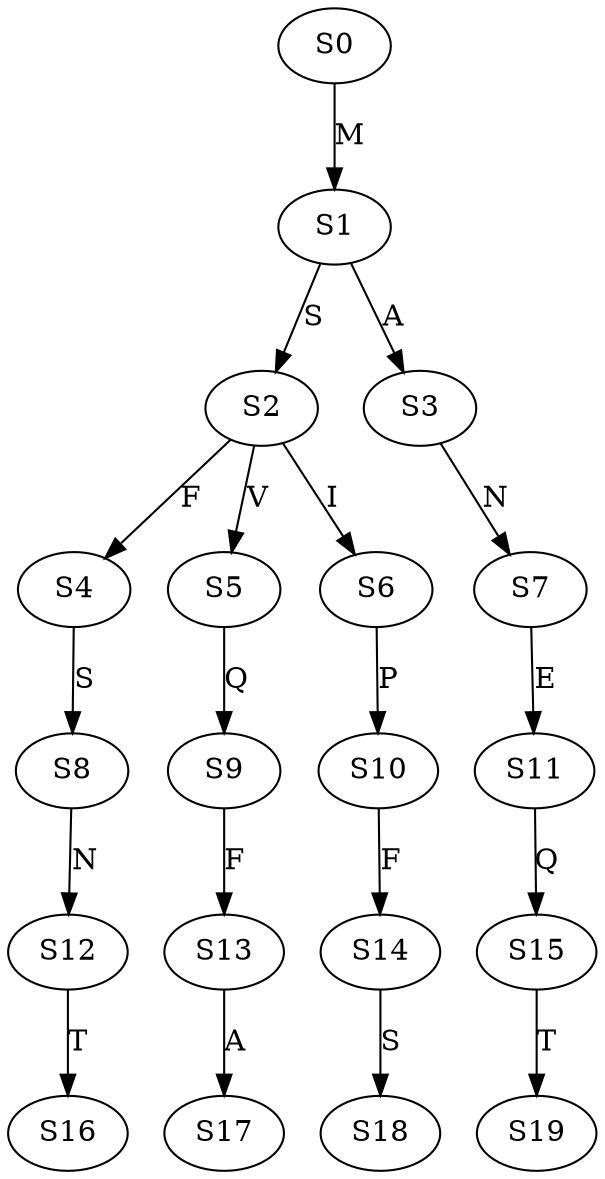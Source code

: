 strict digraph  {
	S0 -> S1 [ label = M ];
	S1 -> S2 [ label = S ];
	S1 -> S3 [ label = A ];
	S2 -> S4 [ label = F ];
	S2 -> S5 [ label = V ];
	S2 -> S6 [ label = I ];
	S3 -> S7 [ label = N ];
	S4 -> S8 [ label = S ];
	S5 -> S9 [ label = Q ];
	S6 -> S10 [ label = P ];
	S7 -> S11 [ label = E ];
	S8 -> S12 [ label = N ];
	S9 -> S13 [ label = F ];
	S10 -> S14 [ label = F ];
	S11 -> S15 [ label = Q ];
	S12 -> S16 [ label = T ];
	S13 -> S17 [ label = A ];
	S14 -> S18 [ label = S ];
	S15 -> S19 [ label = T ];
}
